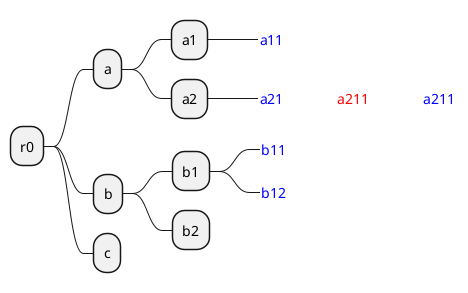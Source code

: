 {
  "sha1": "agpy4ze6wouv81l8ytyn311sltzem4s",
  "insertion": {
    "when": "2024-05-30T20:48:21.874Z",
    "url": "https://forum.plantuml.net/12422/beta-style-improve-descendant-pseudo-selector-on-mindmap?show=16276#c16276",
    "user": "plantuml@gmail.com"
  }
}
@startmindmap
<style>
:depth(3) * {
  FontColor blue
  LineColor transparent
  BackGroundColor transparent
  Padding 2
}
</style>
* r0
** a
*** a1
**** a11
*** a2
**** a21
***** <color:red>a211
****** a211
** b
*** b1
**** b11
**** b12
*** b2
** c
@endmindmap
